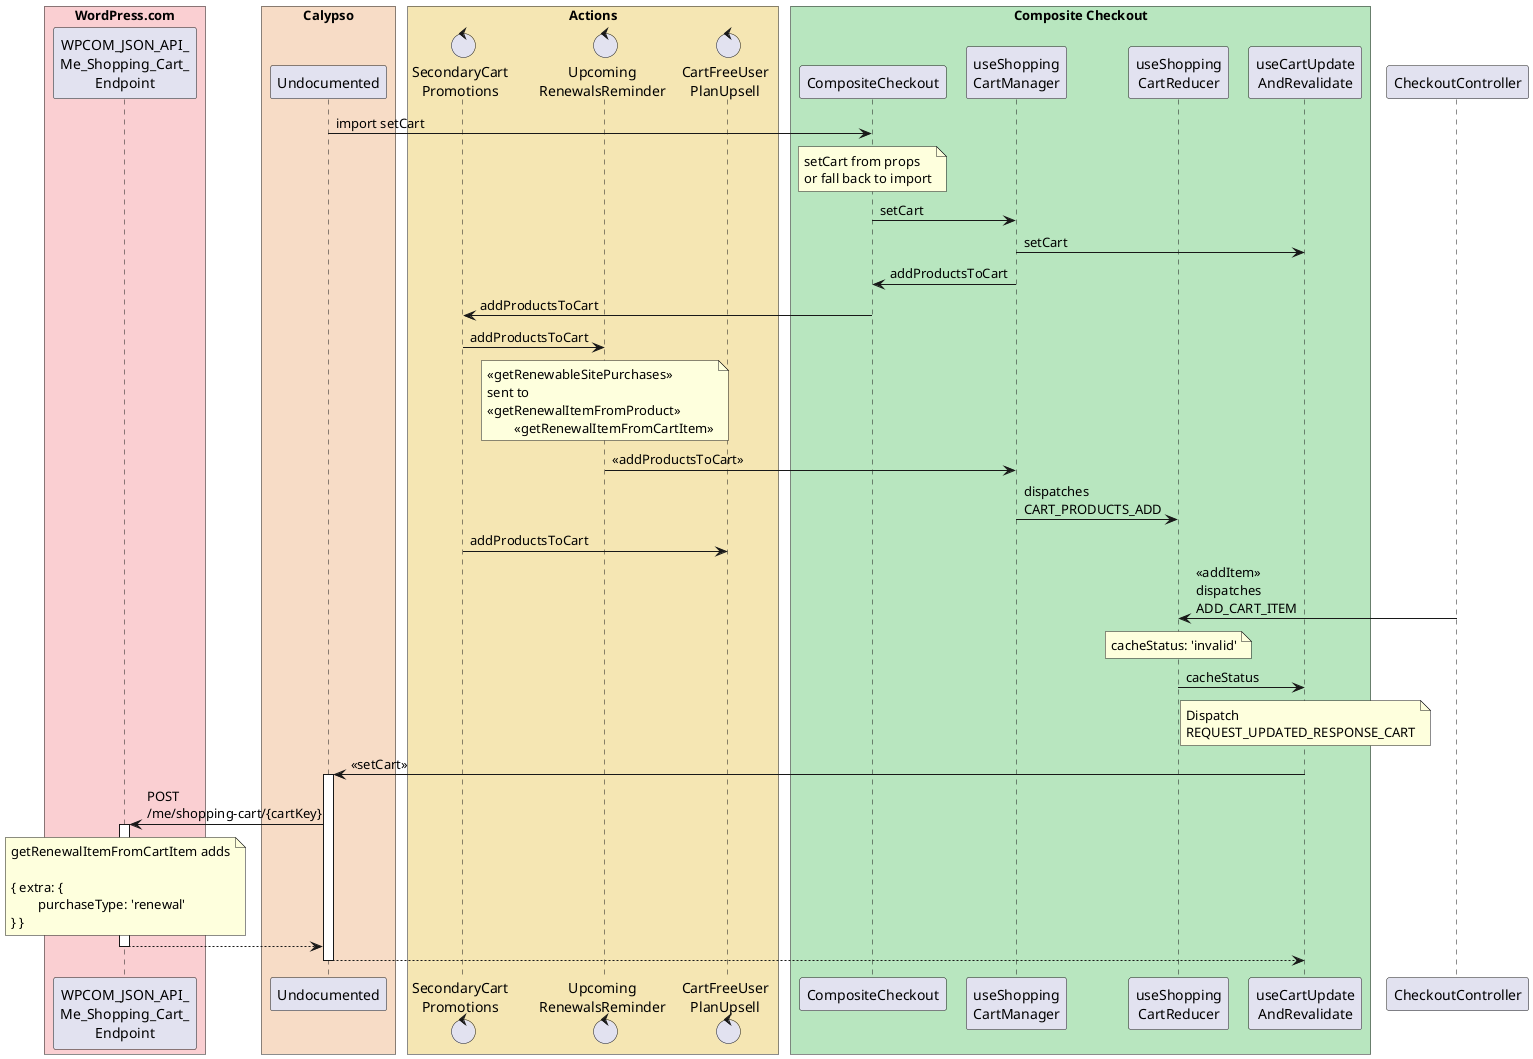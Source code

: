 @startuml

'red: #facfd2
'orange: #f7dcc6
'yellow: #f5e6b3
'green: #b8e6bf

skinparam ParticipantPadding 5
skinparam BoxPadding 5
box "WordPress.com" #facfd2
  participant WPCOM_JSON_API_Me_Shopping_Cart_Endpoint as "WPCOM_JSON_API_\nMe_Shopping_Cart_\nEndpoint"
end box
box "Calypso" #f7dcc6
  participant Undocumented
end box
box "Actions" #f5e6b3
	control SecondaryCartPromotions as "SecondaryCart\nPromotions"
	control UpcomingRenewalsReminder as "Upcoming\nRenewalsReminder"
	control CartFreeUserPlanUpsell as "CartFreeUser\nPlanUpsell"
end box
box "Composite Checkout" #b8e6bf
  participant CompositeCheckout
  participant useShoppingCartManager as "useShopping\nCartManager"
  participant useShoppingCartReducer as "useShopping\nCartReducer"
  participant useCartUpdateAndRevalidate as "useCartUpdate\nAndRevalidate"
end box

'Imports
Undocumented -> CompositeCheckout : import setCart
note over CompositeCheckout
	setCart from props
	or fall back to import
end note
CompositeCheckout -> useShoppingCartManager : setCart
useShoppingCartManager -> useCartUpdateAndRevalidate : setCart

'Props
useShoppingCartManager -> CompositeCheckout : addProductsToCart
CompositeCheckout -> SecondaryCartPromotions : addProductsToCart
SecondaryCartPromotions -> UpcomingRenewalsReminder : addProductsToCart
note over UpcomingRenewalsReminder
	<< getRenewableSitePurchases >>
	sent to
	<< getRenewalItemFromProduct >>
		<< getRenewalItemFromCartItem >>
end note
UpcomingRenewalsReminder -> useShoppingCartManager : << addProductsToCart >>
useShoppingCartManager -> useShoppingCartReducer : dispatches\nCART_PRODUCTS_ADD
SecondaryCartPromotions -> CartFreeUserPlanUpsell : addProductsToCart


'Cache invalidation
CheckoutController -> useShoppingCartReducer : << addItem >>\ndispatches\nADD_CART_ITEM
note over useShoppingCartReducer
	cacheStatus: 'invalid'
end note
useShoppingCartReducer -> useCartUpdateAndRevalidate : cacheStatus
note over useCartUpdateAndRevalidate
	Dispatch
	REQUEST_UPDATED_RESPONSE_CART
end note
useCartUpdateAndRevalidate -> Undocumented : << setCart >>
activate Undocumented
Undocumented -> WPCOM_JSON_API_Me_Shopping_Cart_Endpoint : POST\n/me/shopping-cart/{cartKey}
activate WPCOM_JSON_API_Me_Shopping_Cart_Endpoint
'Explain renewal flags
note over WPCOM_JSON_API_Me_Shopping_Cart_Endpoint
	getRenewalItemFromCartItem adds

	{ extra: {
		purchaseType: 'renewal'
	} }
end note
return
return

@enduml

